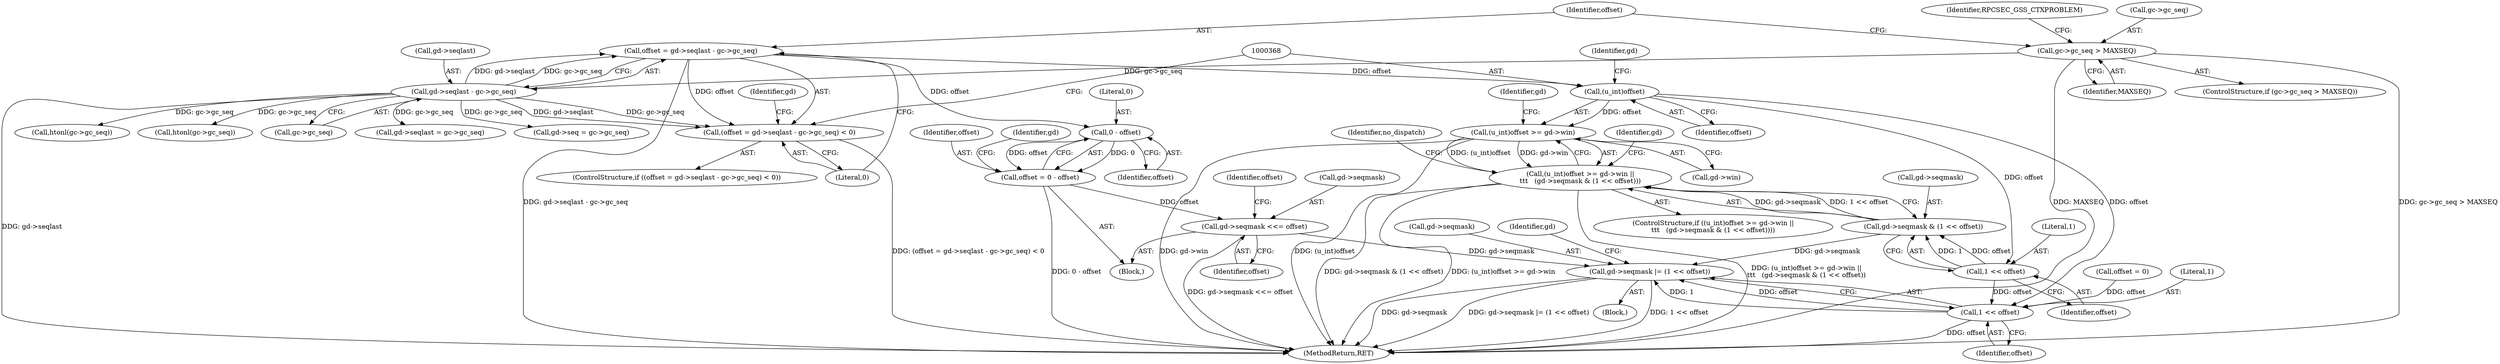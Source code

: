 digraph "0_krb5_5bb8a6b9c9eb8dd22bc9526751610aaa255ead9c@integer" {
"1000332" [label="(Call,offset = gd->seqlast - gc->gc_seq)"];
"1000334" [label="(Call,gd->seqlast - gc->gc_seq)"];
"1000323" [label="(Call,gc->gc_seq > MAXSEQ)"];
"1000331" [label="(Call,(offset = gd->seqlast - gc->gc_seq) < 0)"];
"1000352" [label="(Call,0 - offset)"];
"1000350" [label="(Call,offset = 0 - offset)"];
"1000355" [label="(Call,gd->seqmask <<= offset)"];
"1000394" [label="(Call,gd->seqmask |= (1 << offset))"];
"1000367" [label="(Call,(u_int)offset)"];
"1000366" [label="(Call,(u_int)offset >= gd->win)"];
"1000365" [label="(Call,(u_int)offset >= gd->win ||\n\t\t\t   (gd->seqmask & (1 << offset)))"];
"1000377" [label="(Call,1 << offset)"];
"1000373" [label="(Call,gd->seqmask & (1 << offset))"];
"1000398" [label="(Call,1 << offset)"];
"1000327" [label="(Identifier,MAXSEQ)"];
"1000387" [label="(Call,gd->seq = gc->gc_seq)"];
"1000370" [label="(Call,gd->win)"];
"1000355" [label="(Call,gd->seqmask <<= offset)"];
"1000330" [label="(ControlStructure,if ((offset = gd->seqlast - gc->gc_seq) < 0))"];
"1000374" [label="(Call,gd->seqmask)"];
"1000321" [label="(Block,)"];
"1000345" [label="(Identifier,gd)"];
"1000334" [label="(Call,gd->seqlast - gc->gc_seq)"];
"1000335" [label="(Call,gd->seqlast)"];
"1000367" [label="(Call,(u_int)offset)"];
"1000366" [label="(Call,(u_int)offset >= gd->win)"];
"1000331" [label="(Call,(offset = gd->seqlast - gc->gc_seq) < 0)"];
"1000398" [label="(Call,1 << offset)"];
"1000371" [label="(Identifier,gd)"];
"1000360" [label="(Call,offset = 0)"];
"1000332" [label="(Call,offset = gd->seqlast - gc->gc_seq)"];
"1000545" [label="(Call,htonl(gc->gc_seq))"];
"1000373" [label="(Call,gd->seqmask & (1 << offset))"];
"1000323" [label="(Call,gc->gc_seq > MAXSEQ)"];
"1000353" [label="(Literal,0)"];
"1000359" [label="(Identifier,offset)"];
"1000351" [label="(Identifier,offset)"];
"1000354" [label="(Identifier,offset)"];
"1000364" [label="(ControlStructure,if ((u_int)offset >= gd->win ||\n\t\t\t   (gd->seqmask & (1 << offset))))"];
"1000375" [label="(Identifier,gd)"];
"1000341" [label="(Literal,0)"];
"1000632" [label="(MethodReturn,RET)"];
"1000573" [label="(Call,htonl(gc->gc_seq))"];
"1000377" [label="(Call,1 << offset)"];
"1000389" [label="(Identifier,gd)"];
"1000322" [label="(ControlStructure,if (gc->gc_seq > MAXSEQ))"];
"1000400" [label="(Identifier,offset)"];
"1000329" [label="(Identifier,RPCSEC_GSS_CTXPROBLEM)"];
"1000350" [label="(Call,offset = 0 - offset)"];
"1000338" [label="(Call,gc->gc_seq)"];
"1000399" [label="(Literal,1)"];
"1000383" [label="(Identifier,no_dispatch)"];
"1000365" [label="(Call,(u_int)offset >= gd->win ||\n\t\t\t   (gd->seqmask & (1 << offset)))"];
"1000343" [label="(Call,gd->seqlast = gc->gc_seq)"];
"1000357" [label="(Identifier,gd)"];
"1000333" [label="(Identifier,offset)"];
"1000361" [label="(Identifier,offset)"];
"1000356" [label="(Call,gd->seqmask)"];
"1000394" [label="(Call,gd->seqmask |= (1 << offset))"];
"1000395" [label="(Call,gd->seqmask)"];
"1000379" [label="(Identifier,offset)"];
"1000352" [label="(Call,0 - offset)"];
"1000403" [label="(Identifier,gd)"];
"1000342" [label="(Block,)"];
"1000378" [label="(Literal,1)"];
"1000324" [label="(Call,gc->gc_seq)"];
"1000369" [label="(Identifier,offset)"];
"1000332" -> "1000331"  [label="AST: "];
"1000332" -> "1000334"  [label="CFG: "];
"1000333" -> "1000332"  [label="AST: "];
"1000334" -> "1000332"  [label="AST: "];
"1000341" -> "1000332"  [label="CFG: "];
"1000332" -> "1000632"  [label="DDG: gd->seqlast - gc->gc_seq"];
"1000332" -> "1000331"  [label="DDG: offset"];
"1000334" -> "1000332"  [label="DDG: gd->seqlast"];
"1000334" -> "1000332"  [label="DDG: gc->gc_seq"];
"1000332" -> "1000352"  [label="DDG: offset"];
"1000332" -> "1000367"  [label="DDG: offset"];
"1000334" -> "1000338"  [label="CFG: "];
"1000335" -> "1000334"  [label="AST: "];
"1000338" -> "1000334"  [label="AST: "];
"1000334" -> "1000632"  [label="DDG: gd->seqlast"];
"1000334" -> "1000331"  [label="DDG: gd->seqlast"];
"1000334" -> "1000331"  [label="DDG: gc->gc_seq"];
"1000323" -> "1000334"  [label="DDG: gc->gc_seq"];
"1000334" -> "1000343"  [label="DDG: gc->gc_seq"];
"1000334" -> "1000387"  [label="DDG: gc->gc_seq"];
"1000334" -> "1000545"  [label="DDG: gc->gc_seq"];
"1000334" -> "1000573"  [label="DDG: gc->gc_seq"];
"1000323" -> "1000322"  [label="AST: "];
"1000323" -> "1000327"  [label="CFG: "];
"1000324" -> "1000323"  [label="AST: "];
"1000327" -> "1000323"  [label="AST: "];
"1000329" -> "1000323"  [label="CFG: "];
"1000333" -> "1000323"  [label="CFG: "];
"1000323" -> "1000632"  [label="DDG: gc->gc_seq > MAXSEQ"];
"1000323" -> "1000632"  [label="DDG: MAXSEQ"];
"1000331" -> "1000330"  [label="AST: "];
"1000331" -> "1000341"  [label="CFG: "];
"1000341" -> "1000331"  [label="AST: "];
"1000345" -> "1000331"  [label="CFG: "];
"1000368" -> "1000331"  [label="CFG: "];
"1000331" -> "1000632"  [label="DDG: (offset = gd->seqlast - gc->gc_seq) < 0"];
"1000352" -> "1000350"  [label="AST: "];
"1000352" -> "1000354"  [label="CFG: "];
"1000353" -> "1000352"  [label="AST: "];
"1000354" -> "1000352"  [label="AST: "];
"1000350" -> "1000352"  [label="CFG: "];
"1000352" -> "1000350"  [label="DDG: 0"];
"1000352" -> "1000350"  [label="DDG: offset"];
"1000350" -> "1000342"  [label="AST: "];
"1000351" -> "1000350"  [label="AST: "];
"1000357" -> "1000350"  [label="CFG: "];
"1000350" -> "1000632"  [label="DDG: 0 - offset"];
"1000350" -> "1000355"  [label="DDG: offset"];
"1000355" -> "1000342"  [label="AST: "];
"1000355" -> "1000359"  [label="CFG: "];
"1000356" -> "1000355"  [label="AST: "];
"1000359" -> "1000355"  [label="AST: "];
"1000361" -> "1000355"  [label="CFG: "];
"1000355" -> "1000632"  [label="DDG: gd->seqmask <<= offset"];
"1000355" -> "1000394"  [label="DDG: gd->seqmask"];
"1000394" -> "1000321"  [label="AST: "];
"1000394" -> "1000398"  [label="CFG: "];
"1000395" -> "1000394"  [label="AST: "];
"1000398" -> "1000394"  [label="AST: "];
"1000403" -> "1000394"  [label="CFG: "];
"1000394" -> "1000632"  [label="DDG: gd->seqmask |= (1 << offset)"];
"1000394" -> "1000632"  [label="DDG: 1 << offset"];
"1000394" -> "1000632"  [label="DDG: gd->seqmask"];
"1000373" -> "1000394"  [label="DDG: gd->seqmask"];
"1000398" -> "1000394"  [label="DDG: 1"];
"1000398" -> "1000394"  [label="DDG: offset"];
"1000367" -> "1000366"  [label="AST: "];
"1000367" -> "1000369"  [label="CFG: "];
"1000368" -> "1000367"  [label="AST: "];
"1000369" -> "1000367"  [label="AST: "];
"1000371" -> "1000367"  [label="CFG: "];
"1000367" -> "1000366"  [label="DDG: offset"];
"1000367" -> "1000377"  [label="DDG: offset"];
"1000367" -> "1000398"  [label="DDG: offset"];
"1000366" -> "1000365"  [label="AST: "];
"1000366" -> "1000370"  [label="CFG: "];
"1000370" -> "1000366"  [label="AST: "];
"1000375" -> "1000366"  [label="CFG: "];
"1000365" -> "1000366"  [label="CFG: "];
"1000366" -> "1000632"  [label="DDG: gd->win"];
"1000366" -> "1000632"  [label="DDG: (u_int)offset"];
"1000366" -> "1000365"  [label="DDG: (u_int)offset"];
"1000366" -> "1000365"  [label="DDG: gd->win"];
"1000365" -> "1000364"  [label="AST: "];
"1000365" -> "1000373"  [label="CFG: "];
"1000373" -> "1000365"  [label="AST: "];
"1000383" -> "1000365"  [label="CFG: "];
"1000389" -> "1000365"  [label="CFG: "];
"1000365" -> "1000632"  [label="DDG: (u_int)offset >= gd->win ||\n\t\t\t   (gd->seqmask & (1 << offset))"];
"1000365" -> "1000632"  [label="DDG: gd->seqmask & (1 << offset)"];
"1000365" -> "1000632"  [label="DDG: (u_int)offset >= gd->win"];
"1000373" -> "1000365"  [label="DDG: gd->seqmask"];
"1000373" -> "1000365"  [label="DDG: 1 << offset"];
"1000377" -> "1000373"  [label="AST: "];
"1000377" -> "1000379"  [label="CFG: "];
"1000378" -> "1000377"  [label="AST: "];
"1000379" -> "1000377"  [label="AST: "];
"1000373" -> "1000377"  [label="CFG: "];
"1000377" -> "1000373"  [label="DDG: 1"];
"1000377" -> "1000373"  [label="DDG: offset"];
"1000377" -> "1000398"  [label="DDG: offset"];
"1000374" -> "1000373"  [label="AST: "];
"1000398" -> "1000400"  [label="CFG: "];
"1000399" -> "1000398"  [label="AST: "];
"1000400" -> "1000398"  [label="AST: "];
"1000398" -> "1000632"  [label="DDG: offset"];
"1000360" -> "1000398"  [label="DDG: offset"];
}
